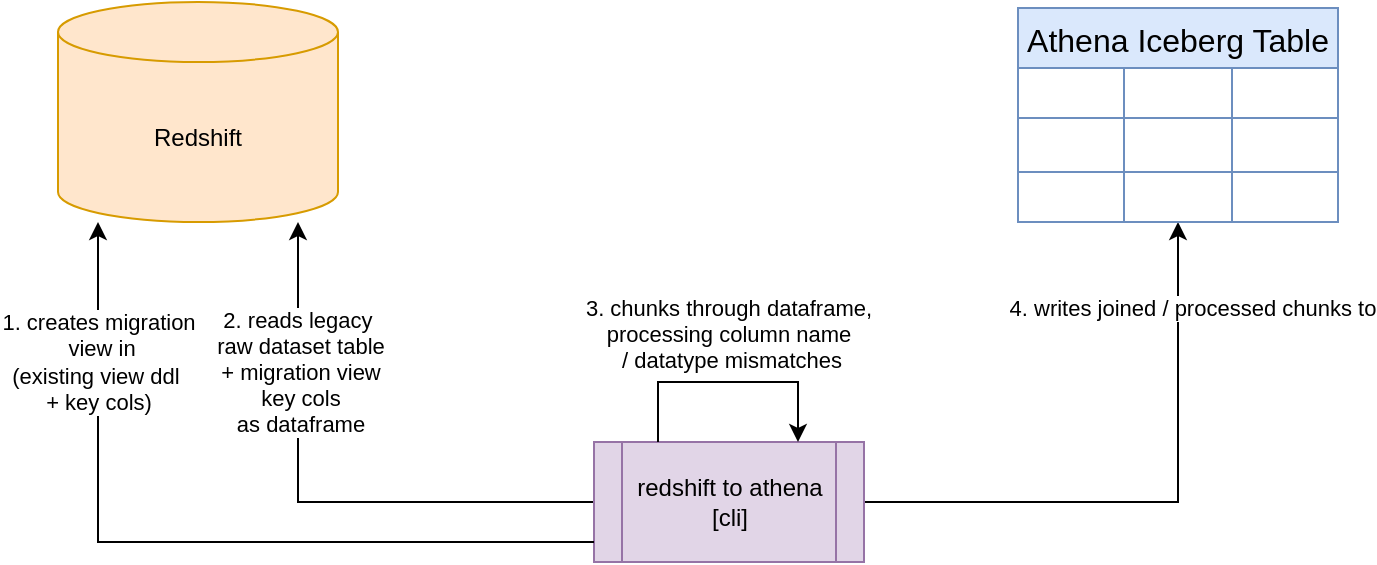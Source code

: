 <mxfile version="24.0.6" type="github">
  <diagram name="Page-1" id="GBjJUAwGuLDga2_mrRzR">
    <mxGraphModel dx="1031" dy="460" grid="0" gridSize="10" guides="1" tooltips="1" connect="1" arrows="1" fold="1" page="1" pageScale="1" pageWidth="850" pageHeight="1100" math="0" shadow="0">
      <root>
        <mxCell id="0" />
        <mxCell id="1" parent="0" />
        <mxCell id="0UvuxPVSCjuJp-rjyG4--1" value="Redshift" style="shape=cylinder3;whiteSpace=wrap;html=1;boundedLbl=1;backgroundOutline=1;size=15;labelBackgroundColor=none;fillColor=#ffe6cc;strokeColor=#d79b00;" vertex="1" parent="1">
          <mxGeometry x="90" y="220" width="140" height="110" as="geometry" />
        </mxCell>
        <mxCell id="0UvuxPVSCjuJp-rjyG4--5" style="edgeStyle=orthogonalEdgeStyle;rounded=0;orthogonalLoop=1;jettySize=auto;html=1;labelBackgroundColor=none;fontColor=default;" edge="1" parent="1" source="0UvuxPVSCjuJp-rjyG4--3" target="0UvuxPVSCjuJp-rjyG4--1">
          <mxGeometry relative="1" as="geometry">
            <Array as="points">
              <mxPoint x="210" y="470" />
            </Array>
          </mxGeometry>
        </mxCell>
        <mxCell id="0UvuxPVSCjuJp-rjyG4--6" value="2. reads legacy&amp;nbsp;&lt;div&gt;raw dataset table&lt;br&gt;+ migration view&lt;/div&gt;&lt;div&gt;key cols&lt;/div&gt;&lt;div&gt;as dataframe&lt;/div&gt;" style="edgeLabel;html=1;align=center;verticalAlign=middle;resizable=0;points=[];labelBackgroundColor=default;" vertex="1" connectable="0" parent="0UvuxPVSCjuJp-rjyG4--5">
          <mxGeometry x="0.539" y="-1" relative="1" as="geometry">
            <mxPoint y="8" as="offset" />
          </mxGeometry>
        </mxCell>
        <mxCell id="0UvuxPVSCjuJp-rjyG4--24" style="edgeStyle=orthogonalEdgeStyle;rounded=0;orthogonalLoop=1;jettySize=auto;html=1;labelBackgroundColor=none;fontColor=default;" edge="1" parent="1" source="0UvuxPVSCjuJp-rjyG4--3" target="0UvuxPVSCjuJp-rjyG4--18">
          <mxGeometry relative="1" as="geometry">
            <Array as="points">
              <mxPoint x="650" y="470" />
            </Array>
          </mxGeometry>
        </mxCell>
        <mxCell id="0UvuxPVSCjuJp-rjyG4--25" value="4. writes joined / processed chunks to" style="edgeLabel;html=1;align=center;verticalAlign=middle;resizable=0;points=[];labelBackgroundColor=default;" vertex="1" connectable="0" parent="0UvuxPVSCjuJp-rjyG4--24">
          <mxGeometry x="-0.357" y="-1" relative="1" as="geometry">
            <mxPoint x="68" y="-98" as="offset" />
          </mxGeometry>
        </mxCell>
        <mxCell id="0UvuxPVSCjuJp-rjyG4--3" value="redshift to athena&lt;div&gt;[cli]&lt;/div&gt;" style="shape=process;whiteSpace=wrap;html=1;backgroundOutline=1;labelBackgroundColor=none;fillColor=#e1d5e7;strokeColor=#9673a6;" vertex="1" parent="1">
          <mxGeometry x="358" y="440" width="135" height="60" as="geometry" />
        </mxCell>
        <mxCell id="0UvuxPVSCjuJp-rjyG4--9" value="Athena Iceberg Table" style="shape=table;startSize=30;container=1;collapsible=0;childLayout=tableLayout;fontSize=16;labelBackgroundColor=none;fillColor=#dae8fc;strokeColor=#6c8ebf;" vertex="1" parent="1">
          <mxGeometry x="570" y="223" width="160" height="107" as="geometry" />
        </mxCell>
        <mxCell id="0UvuxPVSCjuJp-rjyG4--10" value="" style="shape=tableRow;horizontal=0;startSize=0;swimlaneHead=0;swimlaneBody=0;top=0;left=0;bottom=0;right=0;collapsible=0;dropTarget=0;fillColor=none;points=[[0,0.5],[1,0.5]];portConstraint=eastwest;fontSize=16;labelBackgroundColor=none;" vertex="1" parent="0UvuxPVSCjuJp-rjyG4--9">
          <mxGeometry y="30" width="160" height="25" as="geometry" />
        </mxCell>
        <mxCell id="0UvuxPVSCjuJp-rjyG4--11" value="" style="shape=partialRectangle;html=1;whiteSpace=wrap;connectable=0;overflow=hidden;fillColor=none;top=0;left=0;bottom=0;right=0;pointerEvents=1;fontSize=16;labelBackgroundColor=none;" vertex="1" parent="0UvuxPVSCjuJp-rjyG4--10">
          <mxGeometry width="53" height="25" as="geometry">
            <mxRectangle width="53" height="25" as="alternateBounds" />
          </mxGeometry>
        </mxCell>
        <mxCell id="0UvuxPVSCjuJp-rjyG4--12" value="" style="shape=partialRectangle;html=1;whiteSpace=wrap;connectable=0;overflow=hidden;fillColor=none;top=0;left=0;bottom=0;right=0;pointerEvents=1;fontSize=16;labelBackgroundColor=none;" vertex="1" parent="0UvuxPVSCjuJp-rjyG4--10">
          <mxGeometry x="53" width="54" height="25" as="geometry">
            <mxRectangle width="54" height="25" as="alternateBounds" />
          </mxGeometry>
        </mxCell>
        <mxCell id="0UvuxPVSCjuJp-rjyG4--13" value="" style="shape=partialRectangle;html=1;whiteSpace=wrap;connectable=0;overflow=hidden;fillColor=none;top=0;left=0;bottom=0;right=0;pointerEvents=1;fontSize=16;labelBackgroundColor=none;" vertex="1" parent="0UvuxPVSCjuJp-rjyG4--10">
          <mxGeometry x="107" width="53" height="25" as="geometry">
            <mxRectangle width="53" height="25" as="alternateBounds" />
          </mxGeometry>
        </mxCell>
        <mxCell id="0UvuxPVSCjuJp-rjyG4--14" value="" style="shape=tableRow;horizontal=0;startSize=0;swimlaneHead=0;swimlaneBody=0;top=0;left=0;bottom=0;right=0;collapsible=0;dropTarget=0;fillColor=none;points=[[0,0.5],[1,0.5]];portConstraint=eastwest;fontSize=16;labelBackgroundColor=none;" vertex="1" parent="0UvuxPVSCjuJp-rjyG4--9">
          <mxGeometry y="55" width="160" height="27" as="geometry" />
        </mxCell>
        <mxCell id="0UvuxPVSCjuJp-rjyG4--15" value="" style="shape=partialRectangle;html=1;whiteSpace=wrap;connectable=0;overflow=hidden;fillColor=none;top=0;left=0;bottom=0;right=0;pointerEvents=1;fontSize=16;labelBackgroundColor=none;" vertex="1" parent="0UvuxPVSCjuJp-rjyG4--14">
          <mxGeometry width="53" height="27" as="geometry">
            <mxRectangle width="53" height="27" as="alternateBounds" />
          </mxGeometry>
        </mxCell>
        <mxCell id="0UvuxPVSCjuJp-rjyG4--16" value="" style="shape=partialRectangle;html=1;whiteSpace=wrap;connectable=0;overflow=hidden;fillColor=none;top=0;left=0;bottom=0;right=0;pointerEvents=1;fontSize=16;labelBackgroundColor=none;" vertex="1" parent="0UvuxPVSCjuJp-rjyG4--14">
          <mxGeometry x="53" width="54" height="27" as="geometry">
            <mxRectangle width="54" height="27" as="alternateBounds" />
          </mxGeometry>
        </mxCell>
        <mxCell id="0UvuxPVSCjuJp-rjyG4--17" value="" style="shape=partialRectangle;html=1;whiteSpace=wrap;connectable=0;overflow=hidden;fillColor=none;top=0;left=0;bottom=0;right=0;pointerEvents=1;fontSize=16;labelBackgroundColor=none;" vertex="1" parent="0UvuxPVSCjuJp-rjyG4--14">
          <mxGeometry x="107" width="53" height="27" as="geometry">
            <mxRectangle width="53" height="27" as="alternateBounds" />
          </mxGeometry>
        </mxCell>
        <mxCell id="0UvuxPVSCjuJp-rjyG4--18" value="" style="shape=tableRow;horizontal=0;startSize=0;swimlaneHead=0;swimlaneBody=0;top=0;left=0;bottom=0;right=0;collapsible=0;dropTarget=0;fillColor=none;points=[[0,0.5],[1,0.5]];portConstraint=eastwest;fontSize=16;labelBackgroundColor=none;" vertex="1" parent="0UvuxPVSCjuJp-rjyG4--9">
          <mxGeometry y="82" width="160" height="25" as="geometry" />
        </mxCell>
        <mxCell id="0UvuxPVSCjuJp-rjyG4--19" value="" style="shape=partialRectangle;html=1;whiteSpace=wrap;connectable=0;overflow=hidden;fillColor=none;top=0;left=0;bottom=0;right=0;pointerEvents=1;fontSize=16;labelBackgroundColor=none;" vertex="1" parent="0UvuxPVSCjuJp-rjyG4--18">
          <mxGeometry width="53" height="25" as="geometry">
            <mxRectangle width="53" height="25" as="alternateBounds" />
          </mxGeometry>
        </mxCell>
        <mxCell id="0UvuxPVSCjuJp-rjyG4--20" value="" style="shape=partialRectangle;html=1;whiteSpace=wrap;connectable=0;overflow=hidden;fillColor=none;top=0;left=0;bottom=0;right=0;pointerEvents=1;fontSize=16;labelBackgroundColor=none;" vertex="1" parent="0UvuxPVSCjuJp-rjyG4--18">
          <mxGeometry x="53" width="54" height="25" as="geometry">
            <mxRectangle width="54" height="25" as="alternateBounds" />
          </mxGeometry>
        </mxCell>
        <mxCell id="0UvuxPVSCjuJp-rjyG4--21" value="" style="shape=partialRectangle;html=1;whiteSpace=wrap;connectable=0;overflow=hidden;fillColor=none;top=0;left=0;bottom=0;right=0;pointerEvents=1;fontSize=16;labelBackgroundColor=none;" vertex="1" parent="0UvuxPVSCjuJp-rjyG4--18">
          <mxGeometry x="107" width="53" height="25" as="geometry">
            <mxRectangle width="53" height="25" as="alternateBounds" />
          </mxGeometry>
        </mxCell>
        <mxCell id="0UvuxPVSCjuJp-rjyG4--22" style="edgeStyle=orthogonalEdgeStyle;rounded=0;orthogonalLoop=1;jettySize=auto;html=1;labelBackgroundColor=none;fontColor=default;" edge="1" parent="1" source="0UvuxPVSCjuJp-rjyG4--3" target="0UvuxPVSCjuJp-rjyG4--3">
          <mxGeometry relative="1" as="geometry">
            <mxPoint x="460" y="420" as="sourcePoint" />
            <mxPoint x="430" y="350" as="targetPoint" />
            <Array as="points">
              <mxPoint x="390" y="410" />
              <mxPoint x="460" y="410" />
            </Array>
          </mxGeometry>
        </mxCell>
        <mxCell id="0UvuxPVSCjuJp-rjyG4--23" value="3. chunks through dataframe,&lt;div&gt;processing column name&lt;/div&gt;&lt;div&gt;&amp;nbsp;/ datatype mismatches&lt;/div&gt;" style="edgeLabel;html=1;align=center;verticalAlign=middle;resizable=0;points=[];labelBackgroundColor=default;" vertex="1" connectable="0" parent="0UvuxPVSCjuJp-rjyG4--22">
          <mxGeometry x="-0.037" relative="1" as="geometry">
            <mxPoint x="2" y="-24" as="offset" />
          </mxGeometry>
        </mxCell>
        <mxCell id="0UvuxPVSCjuJp-rjyG4--4" value="1. creates migration&lt;div&gt;&amp;nbsp;view in&lt;div&gt;(existing view ddl&amp;nbsp;&lt;/div&gt;&lt;div&gt;+ key cols)&lt;/div&gt;&lt;/div&gt;" style="edgeStyle=orthogonalEdgeStyle;rounded=0;orthogonalLoop=1;jettySize=auto;html=1;labelBackgroundColor=default;fontColor=default;" edge="1" parent="1" source="0UvuxPVSCjuJp-rjyG4--3" target="0UvuxPVSCjuJp-rjyG4--1">
          <mxGeometry x="0.657" relative="1" as="geometry">
            <Array as="points">
              <mxPoint x="110" y="490" />
            </Array>
            <mxPoint as="offset" />
          </mxGeometry>
        </mxCell>
      </root>
    </mxGraphModel>
  </diagram>
</mxfile>
